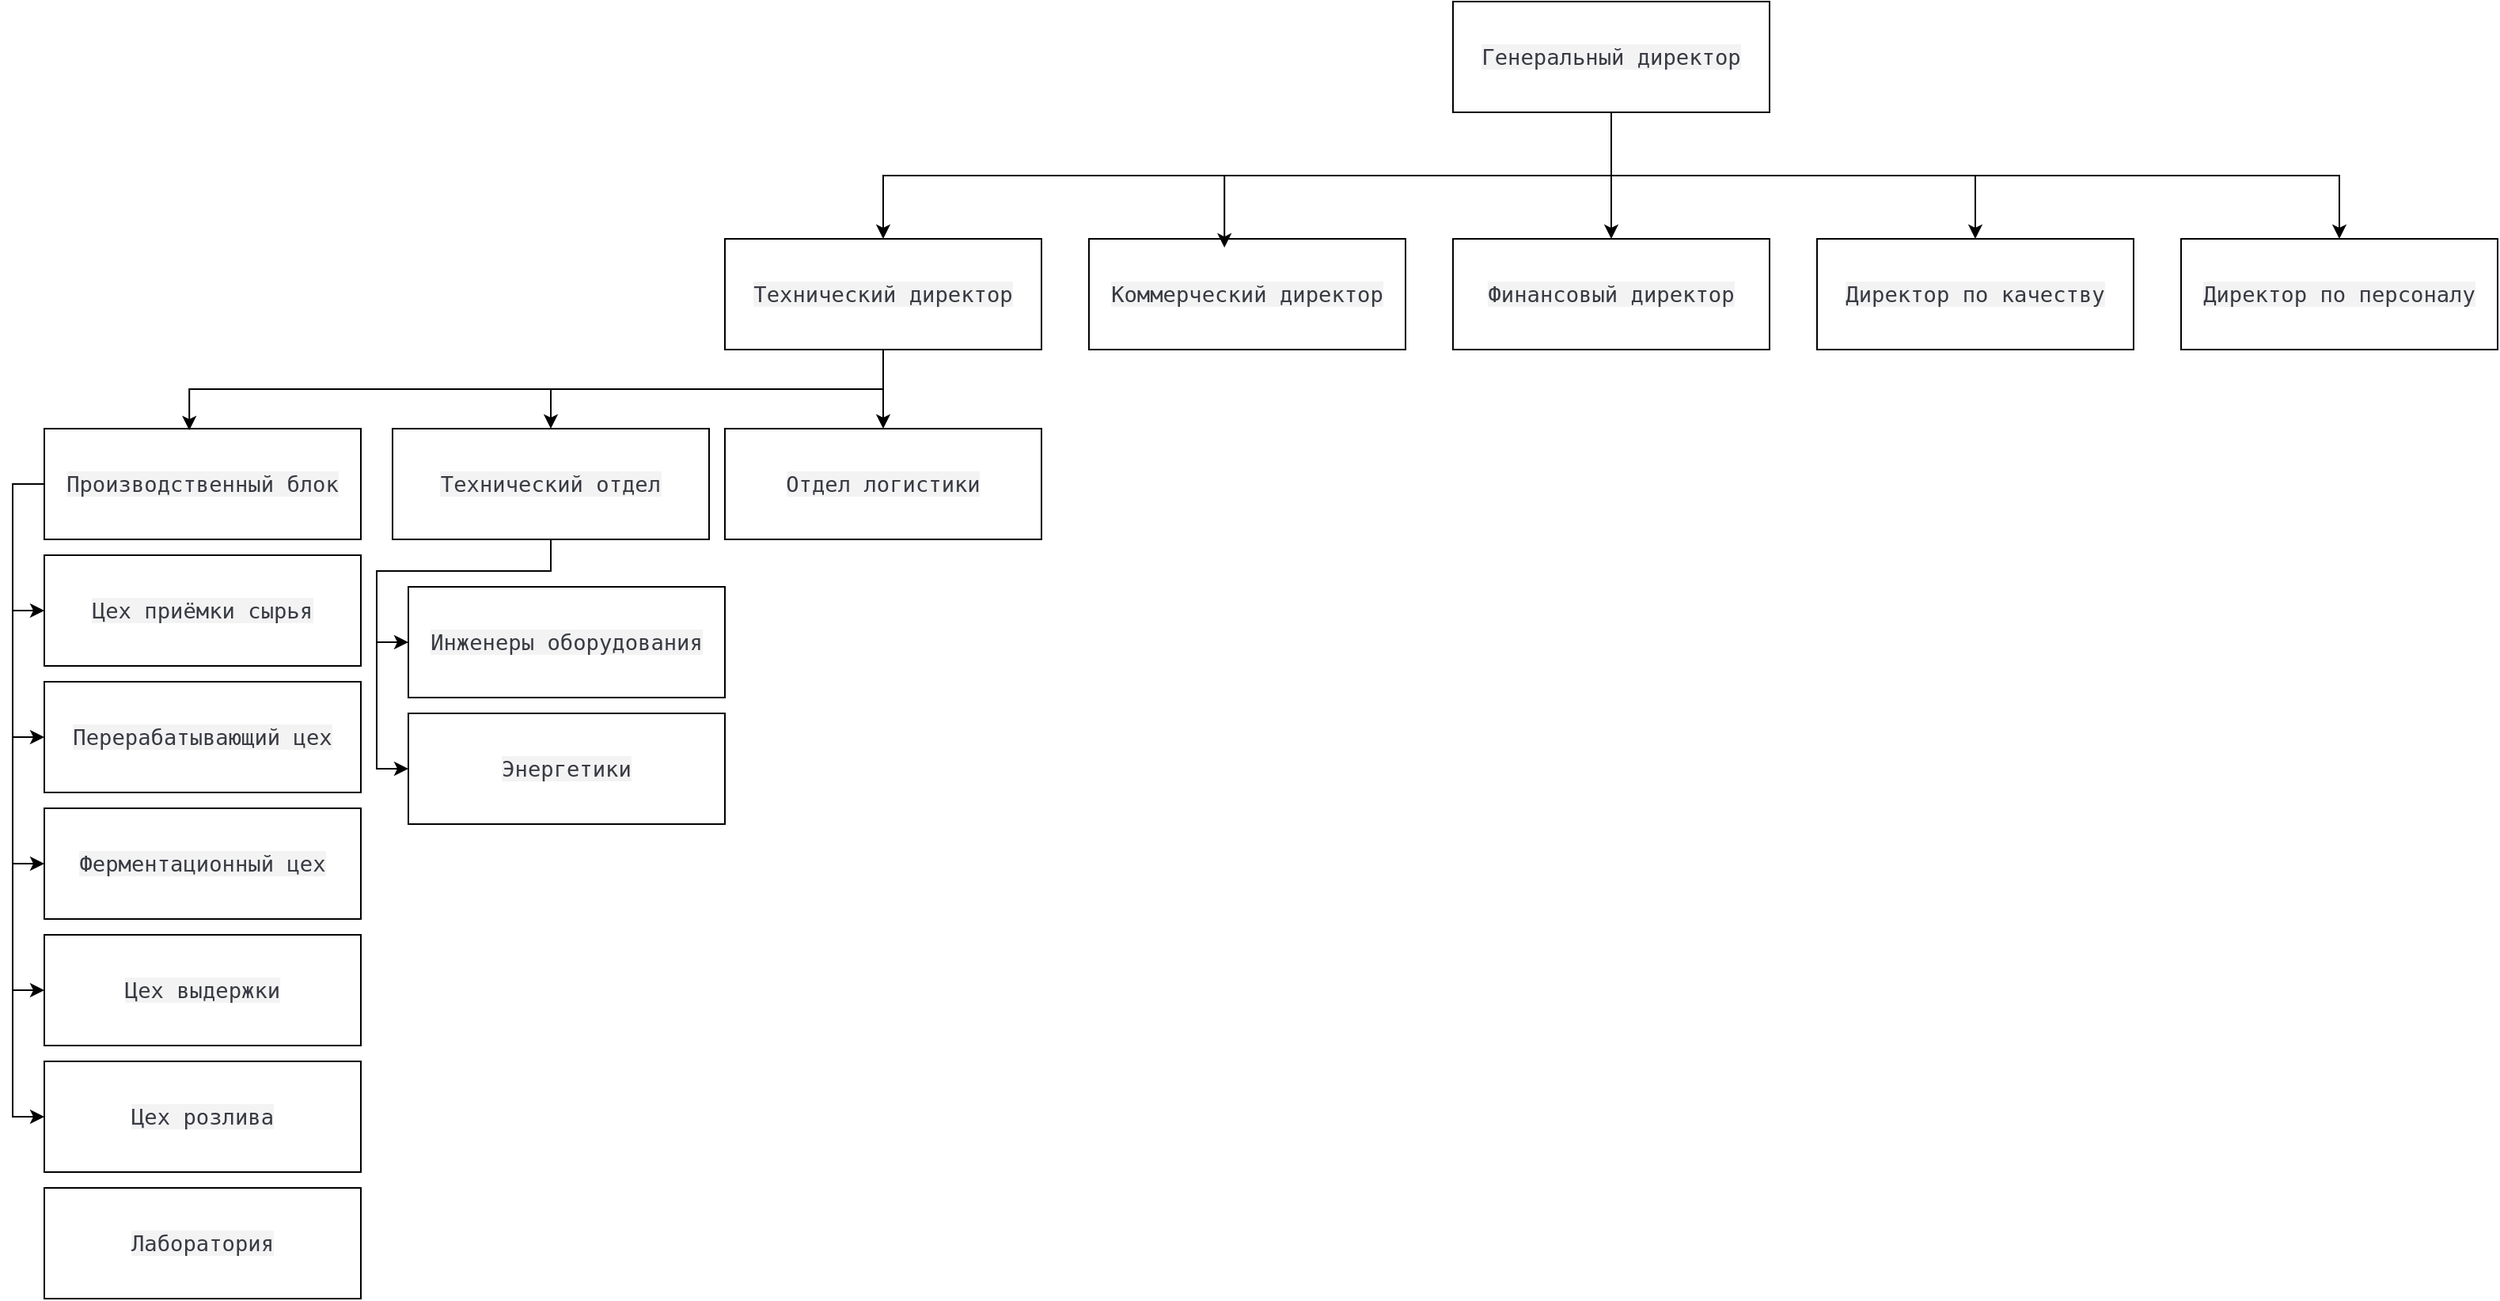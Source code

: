 <mxfile version="24.7.17">
  <diagram id="C5RBs43oDa-KdzZeNtuy" name="Page-1">
    <mxGraphModel dx="2547" dy="1182" grid="1" gridSize="10" guides="1" tooltips="1" connect="1" arrows="1" fold="1" page="1" pageScale="1" pageWidth="827" pageHeight="1169" math="0" shadow="0">
      <root>
        <mxCell id="WIyWlLk6GJQsqaUBKTNV-0" />
        <mxCell id="WIyWlLk6GJQsqaUBKTNV-1" parent="WIyWlLk6GJQsqaUBKTNV-0" />
        <mxCell id="ArthtXB-nmdLfyEw8IKO-8" style="edgeStyle=orthogonalEdgeStyle;rounded=0;orthogonalLoop=1;jettySize=auto;html=1;exitX=0.5;exitY=1;exitDx=0;exitDy=0;entryX=0.5;entryY=0;entryDx=0;entryDy=0;" edge="1" parent="WIyWlLk6GJQsqaUBKTNV-1" source="ArthtXB-nmdLfyEw8IKO-1" target="ArthtXB-nmdLfyEw8IKO-4">
          <mxGeometry relative="1" as="geometry" />
        </mxCell>
        <mxCell id="ArthtXB-nmdLfyEw8IKO-10" style="edgeStyle=orthogonalEdgeStyle;rounded=0;orthogonalLoop=1;jettySize=auto;html=1;exitX=0.5;exitY=1;exitDx=0;exitDy=0;entryX=0.5;entryY=0;entryDx=0;entryDy=0;" edge="1" parent="WIyWlLk6GJQsqaUBKTNV-1" source="ArthtXB-nmdLfyEw8IKO-1" target="ArthtXB-nmdLfyEw8IKO-2">
          <mxGeometry relative="1" as="geometry" />
        </mxCell>
        <mxCell id="ArthtXB-nmdLfyEw8IKO-11" style="edgeStyle=orthogonalEdgeStyle;rounded=0;orthogonalLoop=1;jettySize=auto;html=1;exitX=0.5;exitY=1;exitDx=0;exitDy=0;entryX=0.5;entryY=0;entryDx=0;entryDy=0;" edge="1" parent="WIyWlLk6GJQsqaUBKTNV-1" source="ArthtXB-nmdLfyEw8IKO-1" target="ArthtXB-nmdLfyEw8IKO-6">
          <mxGeometry relative="1" as="geometry" />
        </mxCell>
        <mxCell id="ArthtXB-nmdLfyEw8IKO-12" style="edgeStyle=orthogonalEdgeStyle;rounded=0;orthogonalLoop=1;jettySize=auto;html=1;exitX=0.5;exitY=1;exitDx=0;exitDy=0;entryX=0.5;entryY=0;entryDx=0;entryDy=0;" edge="1" parent="WIyWlLk6GJQsqaUBKTNV-1" source="ArthtXB-nmdLfyEw8IKO-1" target="ArthtXB-nmdLfyEw8IKO-3">
          <mxGeometry relative="1" as="geometry" />
        </mxCell>
        <mxCell id="ArthtXB-nmdLfyEw8IKO-1" value="&lt;span style=&quot;color: rgb(56, 58, 66); font-family: monospace; font-size: 13.6px; text-align: left; white-space: pre; background-color: rgb(243, 243, 243);&quot;&gt;Генеральный директор&lt;/span&gt;" style="rounded=0;whiteSpace=wrap;html=1;" vertex="1" parent="WIyWlLk6GJQsqaUBKTNV-1">
          <mxGeometry x="280" y="10" width="200" height="70" as="geometry" />
        </mxCell>
        <mxCell id="ArthtXB-nmdLfyEw8IKO-2" value="&lt;span style=&quot;color: rgb(56, 58, 66); font-family: monospace; font-size: 13.6px; text-align: left; white-space: pre; background-color: rgb(243, 243, 243);&quot;&gt;Финансовый директор&lt;/span&gt;" style="rounded=0;whiteSpace=wrap;html=1;" vertex="1" parent="WIyWlLk6GJQsqaUBKTNV-1">
          <mxGeometry x="280" y="160" width="200" height="70" as="geometry" />
        </mxCell>
        <mxCell id="ArthtXB-nmdLfyEw8IKO-3" value="&lt;span style=&quot;color: rgb(56, 58, 66); font-family: monospace; font-size: 13.6px; text-align: left; white-space: pre; background-color: rgb(243, 243, 243);&quot;&gt;Директор по персоналу&lt;/span&gt;" style="rounded=0;whiteSpace=wrap;html=1;" vertex="1" parent="WIyWlLk6GJQsqaUBKTNV-1">
          <mxGeometry x="740" y="160" width="200" height="70" as="geometry" />
        </mxCell>
        <mxCell id="ArthtXB-nmdLfyEw8IKO-17" style="edgeStyle=orthogonalEdgeStyle;rounded=0;orthogonalLoop=1;jettySize=auto;html=1;exitX=0.5;exitY=1;exitDx=0;exitDy=0;entryX=0.5;entryY=0;entryDx=0;entryDy=0;" edge="1" parent="WIyWlLk6GJQsqaUBKTNV-1" source="ArthtXB-nmdLfyEw8IKO-4" target="ArthtXB-nmdLfyEw8IKO-14">
          <mxGeometry relative="1" as="geometry" />
        </mxCell>
        <mxCell id="ArthtXB-nmdLfyEw8IKO-18" style="edgeStyle=orthogonalEdgeStyle;rounded=0;orthogonalLoop=1;jettySize=auto;html=1;exitX=0.5;exitY=1;exitDx=0;exitDy=0;entryX=0.5;entryY=0;entryDx=0;entryDy=0;" edge="1" parent="WIyWlLk6GJQsqaUBKTNV-1" source="ArthtXB-nmdLfyEw8IKO-4" target="ArthtXB-nmdLfyEw8IKO-15">
          <mxGeometry relative="1" as="geometry" />
        </mxCell>
        <mxCell id="ArthtXB-nmdLfyEw8IKO-4" value="&lt;span style=&quot;color: rgb(56, 58, 66); font-family: monospace; font-size: 13.6px; text-align: left; white-space: pre; background-color: rgb(243, 243, 243);&quot;&gt;Технический директор&lt;/span&gt;" style="rounded=0;whiteSpace=wrap;html=1;" vertex="1" parent="WIyWlLk6GJQsqaUBKTNV-1">
          <mxGeometry x="-180" y="160" width="200" height="70" as="geometry" />
        </mxCell>
        <mxCell id="ArthtXB-nmdLfyEw8IKO-5" value="&lt;span style=&quot;color: rgb(56, 58, 66); font-family: monospace; font-size: 13.6px; text-align: left; white-space: pre; background-color: rgb(243, 243, 243);&quot;&gt;Коммерческий директор&lt;/span&gt;" style="rounded=0;whiteSpace=wrap;html=1;" vertex="1" parent="WIyWlLk6GJQsqaUBKTNV-1">
          <mxGeometry x="50" y="160" width="200" height="70" as="geometry" />
        </mxCell>
        <mxCell id="ArthtXB-nmdLfyEw8IKO-6" value="&lt;span style=&quot;color: rgb(56, 58, 66); font-family: monospace; font-size: 13.6px; text-align: left; white-space: pre; background-color: rgb(243, 243, 243);&quot;&gt;Директор по качеству&lt;/span&gt;" style="rounded=0;whiteSpace=wrap;html=1;" vertex="1" parent="WIyWlLk6GJQsqaUBKTNV-1">
          <mxGeometry x="510" y="160" width="200" height="70" as="geometry" />
        </mxCell>
        <mxCell id="ArthtXB-nmdLfyEw8IKO-9" style="edgeStyle=orthogonalEdgeStyle;rounded=0;orthogonalLoop=1;jettySize=auto;html=1;exitX=0.5;exitY=1;exitDx=0;exitDy=0;entryX=0.428;entryY=0.079;entryDx=0;entryDy=0;entryPerimeter=0;" edge="1" parent="WIyWlLk6GJQsqaUBKTNV-1" source="ArthtXB-nmdLfyEw8IKO-1" target="ArthtXB-nmdLfyEw8IKO-5">
          <mxGeometry relative="1" as="geometry" />
        </mxCell>
        <mxCell id="ArthtXB-nmdLfyEw8IKO-26" style="edgeStyle=orthogonalEdgeStyle;rounded=0;orthogonalLoop=1;jettySize=auto;html=1;entryX=0;entryY=0.5;entryDx=0;entryDy=0;exitX=0;exitY=0.5;exitDx=0;exitDy=0;" edge="1" parent="WIyWlLk6GJQsqaUBKTNV-1" source="ArthtXB-nmdLfyEw8IKO-13" target="ArthtXB-nmdLfyEw8IKO-23">
          <mxGeometry relative="1" as="geometry" />
        </mxCell>
        <mxCell id="ArthtXB-nmdLfyEw8IKO-27" style="edgeStyle=orthogonalEdgeStyle;rounded=0;orthogonalLoop=1;jettySize=auto;html=1;exitX=0;exitY=0.5;exitDx=0;exitDy=0;entryX=0;entryY=0.5;entryDx=0;entryDy=0;" edge="1" parent="WIyWlLk6GJQsqaUBKTNV-1" source="ArthtXB-nmdLfyEw8IKO-13" target="ArthtXB-nmdLfyEw8IKO-22">
          <mxGeometry relative="1" as="geometry" />
        </mxCell>
        <mxCell id="ArthtXB-nmdLfyEw8IKO-28" style="edgeStyle=orthogonalEdgeStyle;rounded=0;orthogonalLoop=1;jettySize=auto;html=1;exitX=0;exitY=0.5;exitDx=0;exitDy=0;entryX=0;entryY=0.5;entryDx=0;entryDy=0;" edge="1" parent="WIyWlLk6GJQsqaUBKTNV-1" source="ArthtXB-nmdLfyEw8IKO-13" target="ArthtXB-nmdLfyEw8IKO-21">
          <mxGeometry relative="1" as="geometry" />
        </mxCell>
        <mxCell id="ArthtXB-nmdLfyEw8IKO-29" style="edgeStyle=orthogonalEdgeStyle;rounded=0;orthogonalLoop=1;jettySize=auto;html=1;exitX=0;exitY=0.5;exitDx=0;exitDy=0;entryX=0;entryY=0.5;entryDx=0;entryDy=0;" edge="1" parent="WIyWlLk6GJQsqaUBKTNV-1" source="ArthtXB-nmdLfyEw8IKO-13" target="ArthtXB-nmdLfyEw8IKO-20">
          <mxGeometry relative="1" as="geometry" />
        </mxCell>
        <mxCell id="ArthtXB-nmdLfyEw8IKO-30" style="edgeStyle=orthogonalEdgeStyle;rounded=0;orthogonalLoop=1;jettySize=auto;html=1;exitX=0;exitY=0.5;exitDx=0;exitDy=0;entryX=0;entryY=0.5;entryDx=0;entryDy=0;" edge="1" parent="WIyWlLk6GJQsqaUBKTNV-1" source="ArthtXB-nmdLfyEw8IKO-13" target="ArthtXB-nmdLfyEw8IKO-24">
          <mxGeometry relative="1" as="geometry" />
        </mxCell>
        <mxCell id="ArthtXB-nmdLfyEw8IKO-13" value="&lt;span style=&quot;color: rgb(56, 58, 66); font-family: monospace; font-size: 13.6px; text-align: left; white-space: pre; background-color: rgb(243, 243, 243);&quot;&gt;Производственный блок&lt;/span&gt;" style="rounded=0;whiteSpace=wrap;html=1;" vertex="1" parent="WIyWlLk6GJQsqaUBKTNV-1">
          <mxGeometry x="-610" y="280" width="200" height="70" as="geometry" />
        </mxCell>
        <mxCell id="ArthtXB-nmdLfyEw8IKO-32" style="edgeStyle=orthogonalEdgeStyle;rounded=0;orthogonalLoop=1;jettySize=auto;html=1;exitX=0.5;exitY=1;exitDx=0;exitDy=0;entryX=0;entryY=0.5;entryDx=0;entryDy=0;" edge="1" parent="WIyWlLk6GJQsqaUBKTNV-1" source="ArthtXB-nmdLfyEw8IKO-14" target="ArthtXB-nmdLfyEw8IKO-19">
          <mxGeometry relative="1" as="geometry" />
        </mxCell>
        <mxCell id="ArthtXB-nmdLfyEw8IKO-33" style="edgeStyle=orthogonalEdgeStyle;rounded=0;orthogonalLoop=1;jettySize=auto;html=1;exitX=0.5;exitY=1;exitDx=0;exitDy=0;entryX=0;entryY=0.5;entryDx=0;entryDy=0;" edge="1" parent="WIyWlLk6GJQsqaUBKTNV-1" source="ArthtXB-nmdLfyEw8IKO-14" target="ArthtXB-nmdLfyEw8IKO-31">
          <mxGeometry relative="1" as="geometry">
            <Array as="points">
              <mxPoint x="-290" y="370" />
              <mxPoint x="-400" y="370" />
              <mxPoint x="-400" y="495" />
            </Array>
          </mxGeometry>
        </mxCell>
        <mxCell id="ArthtXB-nmdLfyEw8IKO-14" value="&lt;span style=&quot;color: rgb(56, 58, 66); font-family: monospace; font-size: 13.6px; text-align: left; white-space: pre; background-color: rgb(243, 243, 243);&quot;&gt;Технический отдел&lt;/span&gt;" style="rounded=0;whiteSpace=wrap;html=1;" vertex="1" parent="WIyWlLk6GJQsqaUBKTNV-1">
          <mxGeometry x="-390" y="280" width="200" height="70" as="geometry" />
        </mxCell>
        <mxCell id="ArthtXB-nmdLfyEw8IKO-15" value="&lt;span style=&quot;color: rgb(56, 58, 66); font-family: monospace; font-size: 13.6px; text-align: left; white-space: pre; background-color: rgb(243, 243, 243);&quot;&gt;Отдел логистики&lt;/span&gt;" style="rounded=0;whiteSpace=wrap;html=1;" vertex="1" parent="WIyWlLk6GJQsqaUBKTNV-1">
          <mxGeometry x="-180" y="280" width="200" height="70" as="geometry" />
        </mxCell>
        <mxCell id="ArthtXB-nmdLfyEw8IKO-16" style="edgeStyle=orthogonalEdgeStyle;rounded=0;orthogonalLoop=1;jettySize=auto;html=1;exitX=0.5;exitY=1;exitDx=0;exitDy=0;entryX=0.458;entryY=0.014;entryDx=0;entryDy=0;entryPerimeter=0;" edge="1" parent="WIyWlLk6GJQsqaUBKTNV-1" source="ArthtXB-nmdLfyEw8IKO-4" target="ArthtXB-nmdLfyEw8IKO-13">
          <mxGeometry relative="1" as="geometry" />
        </mxCell>
        <mxCell id="ArthtXB-nmdLfyEw8IKO-19" value="&lt;span style=&quot;color: rgb(56, 58, 66); font-family: monospace; font-size: 13.6px; text-align: left; white-space: pre; background-color: rgb(243, 243, 243);&quot;&gt;Инженеры оборудования&lt;/span&gt;" style="rounded=0;whiteSpace=wrap;html=1;" vertex="1" parent="WIyWlLk6GJQsqaUBKTNV-1">
          <mxGeometry x="-380" y="380" width="200" height="70" as="geometry" />
        </mxCell>
        <mxCell id="ArthtXB-nmdLfyEw8IKO-20" value="&lt;span style=&quot;color: rgb(56, 58, 66); font-family: monospace; font-size: 13.6px; text-align: left; white-space: pre; background-color: rgb(243, 243, 243);&quot;&gt;Цех выдержки&lt;/span&gt;" style="rounded=0;whiteSpace=wrap;html=1;" vertex="1" parent="WIyWlLk6GJQsqaUBKTNV-1">
          <mxGeometry x="-610" y="600" width="200" height="70" as="geometry" />
        </mxCell>
        <mxCell id="ArthtXB-nmdLfyEw8IKO-21" value="&lt;span style=&quot;color: rgb(56, 58, 66); font-family: monospace; font-size: 13.6px; text-align: left; white-space: pre; background-color: rgb(243, 243, 243);&quot;&gt;Ферментационный цех&lt;/span&gt;" style="rounded=0;whiteSpace=wrap;html=1;" vertex="1" parent="WIyWlLk6GJQsqaUBKTNV-1">
          <mxGeometry x="-610" y="520" width="200" height="70" as="geometry" />
        </mxCell>
        <mxCell id="ArthtXB-nmdLfyEw8IKO-22" value="&lt;span style=&quot;color: rgb(56, 58, 66); font-family: monospace; font-size: 13.6px; text-align: left; white-space: pre; background-color: rgb(243, 243, 243);&quot;&gt;Перерабатывающий цех&lt;/span&gt;" style="rounded=0;whiteSpace=wrap;html=1;" vertex="1" parent="WIyWlLk6GJQsqaUBKTNV-1">
          <mxGeometry x="-610" y="440" width="200" height="70" as="geometry" />
        </mxCell>
        <mxCell id="ArthtXB-nmdLfyEw8IKO-23" value="&lt;span style=&quot;color: rgb(56, 58, 66); font-family: monospace; font-size: 13.6px; text-align: left; white-space: pre; background-color: rgb(243, 243, 243);&quot;&gt;Цех приёмки сырья&lt;/span&gt;" style="rounded=0;whiteSpace=wrap;html=1;" vertex="1" parent="WIyWlLk6GJQsqaUBKTNV-1">
          <mxGeometry x="-610" y="360" width="200" height="70" as="geometry" />
        </mxCell>
        <mxCell id="ArthtXB-nmdLfyEw8IKO-24" value="&lt;span style=&quot;color: rgb(56, 58, 66); font-family: monospace; font-size: 13.6px; text-align: left; white-space: pre; background-color: rgb(243, 243, 243);&quot;&gt;Цех розлива&lt;/span&gt;" style="rounded=0;whiteSpace=wrap;html=1;" vertex="1" parent="WIyWlLk6GJQsqaUBKTNV-1">
          <mxGeometry x="-610" y="680" width="200" height="70" as="geometry" />
        </mxCell>
        <mxCell id="ArthtXB-nmdLfyEw8IKO-25" value="&lt;span style=&quot;color: rgb(56, 58, 66); font-family: monospace; font-size: 13.6px; text-align: left; white-space: pre; background-color: rgb(243, 243, 243);&quot;&gt;Лаборатория&lt;/span&gt;" style="rounded=0;whiteSpace=wrap;html=1;" vertex="1" parent="WIyWlLk6GJQsqaUBKTNV-1">
          <mxGeometry x="-610" y="760" width="200" height="70" as="geometry" />
        </mxCell>
        <mxCell id="ArthtXB-nmdLfyEw8IKO-31" value="&lt;span style=&quot;color: rgb(56, 58, 66); font-family: monospace; font-size: 13.6px; text-align: left; white-space: pre; background-color: rgb(243, 243, 243);&quot;&gt;Энергетики&lt;/span&gt;" style="rounded=0;whiteSpace=wrap;html=1;" vertex="1" parent="WIyWlLk6GJQsqaUBKTNV-1">
          <mxGeometry x="-380" y="460" width="200" height="70" as="geometry" />
        </mxCell>
      </root>
    </mxGraphModel>
  </diagram>
</mxfile>

